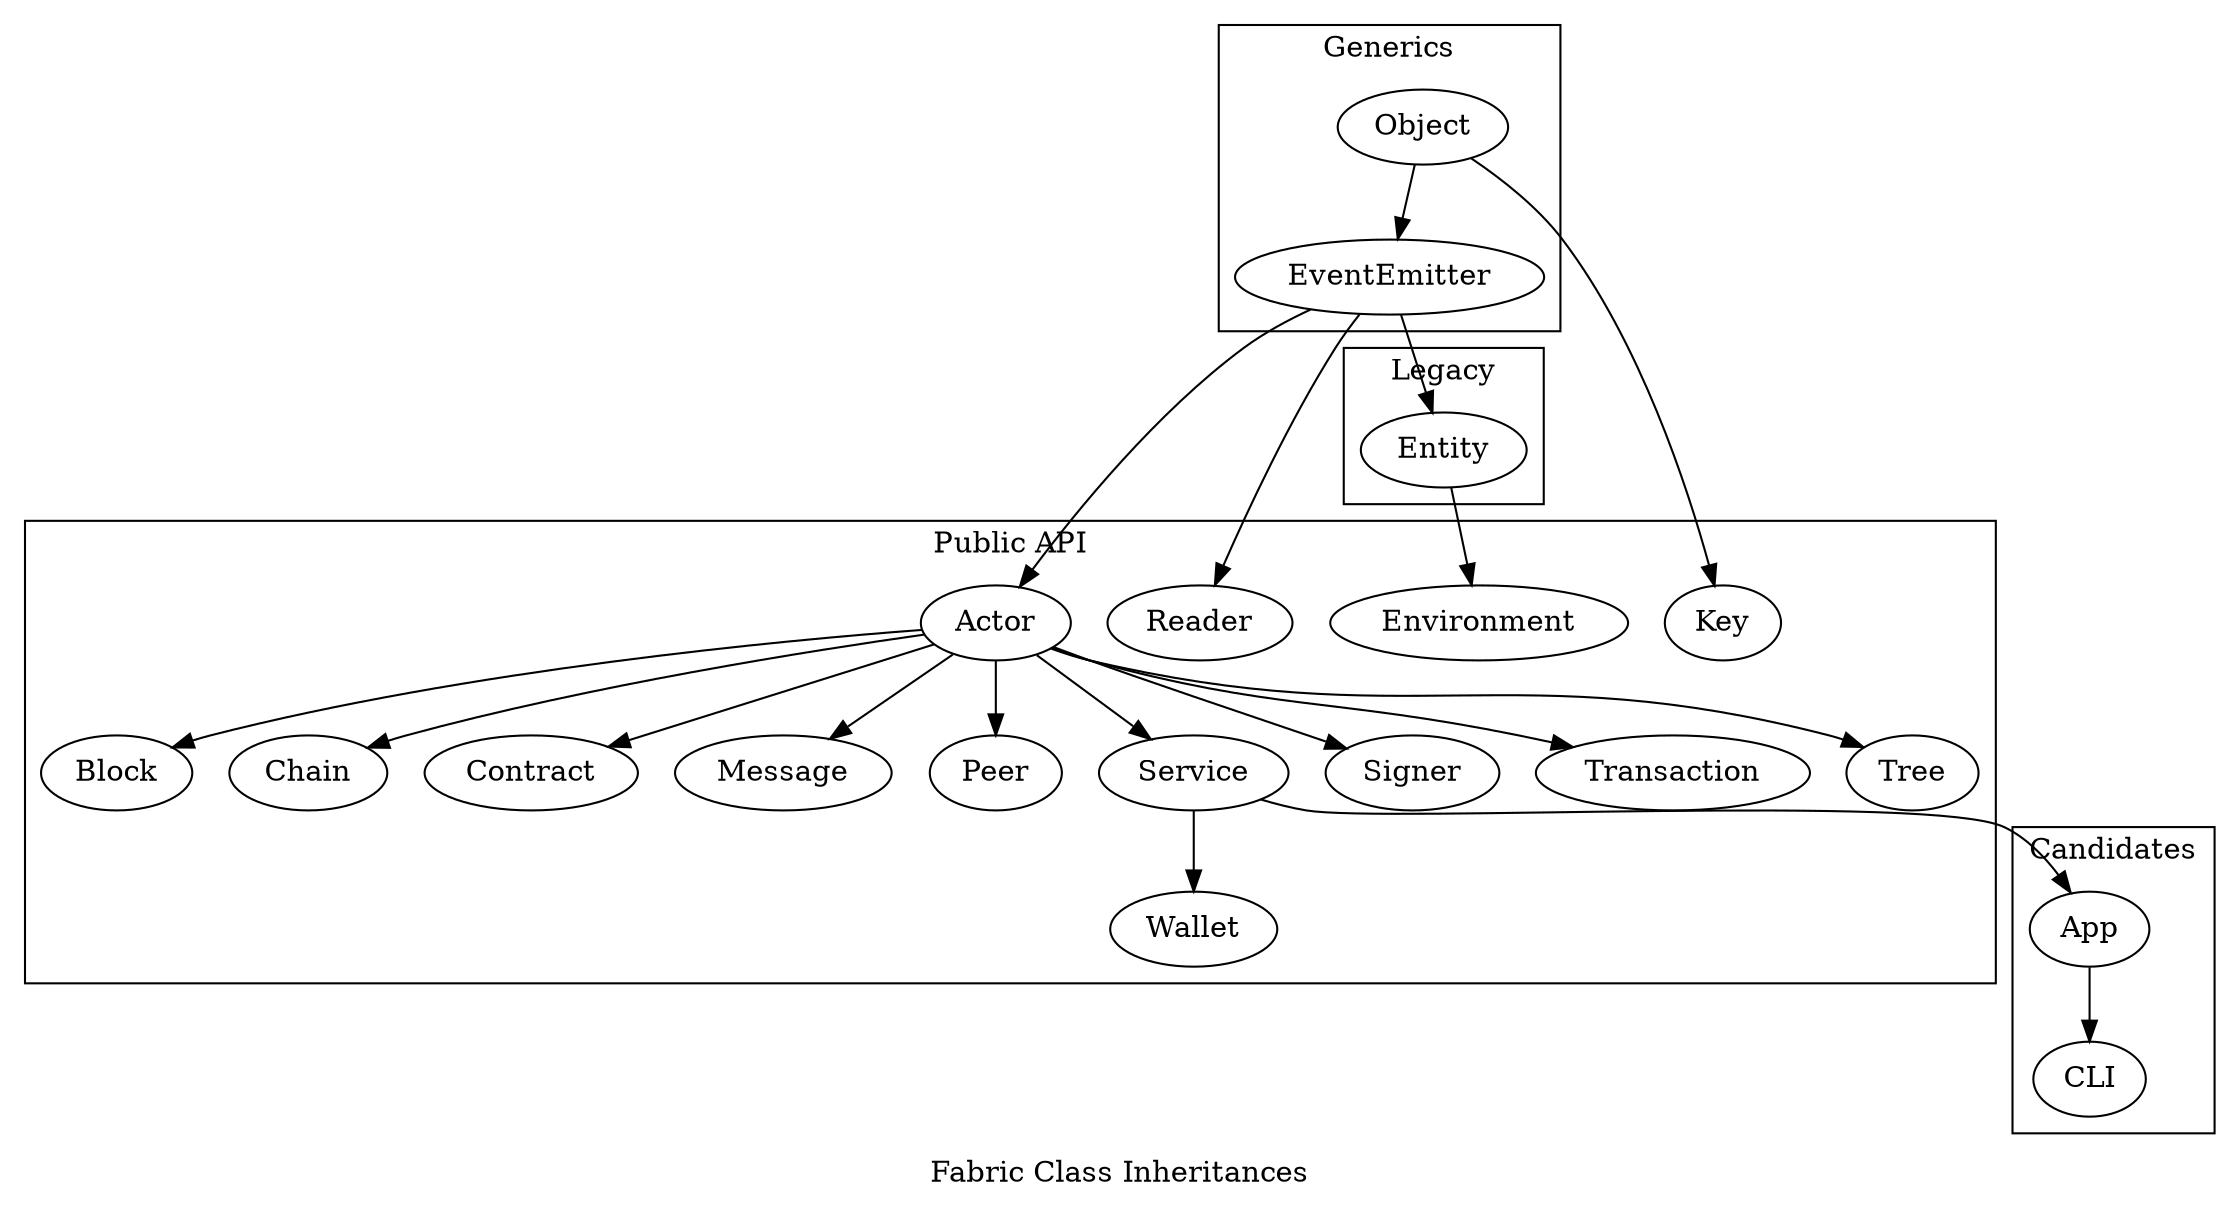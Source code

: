 digraph FabricClasses {
  label = "Fabric Class Inheritances"
  rankdir = "TB"

  subgraph cluster_generics {
    label = "Generics"
    "Object"
    "EventEmitter"
  }

  subgraph cluster_core {
    label = "Public API"
    "Actor"
    "Block"
    "Chain"
    "Contract"
    "Environment"
    "Key"
    "Message"
    "Peer"
    "Reader"
    "Service"
    "Signer"
    "Transaction"
    "Tree"
    "Wallet"
  }

  subgraph cluster_candidates {
    label = "Candidates"
    "App"
    "CLI"
  }

  subgraph cluster_legacy {
    label = "Legacy"
    "Entity"
  }

  "Actor" -> {
    "Block"
    "Chain"
    "Contract"
    "Message"
    "Peer"
    "Service"
    "Signer"
    "Transaction"
    "Tree"
  }

  "App" -> {
    "CLI"
  }

  "Entity" -> "Environment"
  "EventEmitter" -> {
    "Actor"
    "Entity"
    "Reader"
  }

  "Object" -> "EventEmitter"
  "Object" -> "Key"

  "Service" -> {
    "App"
    "Wallet"
  }
}
